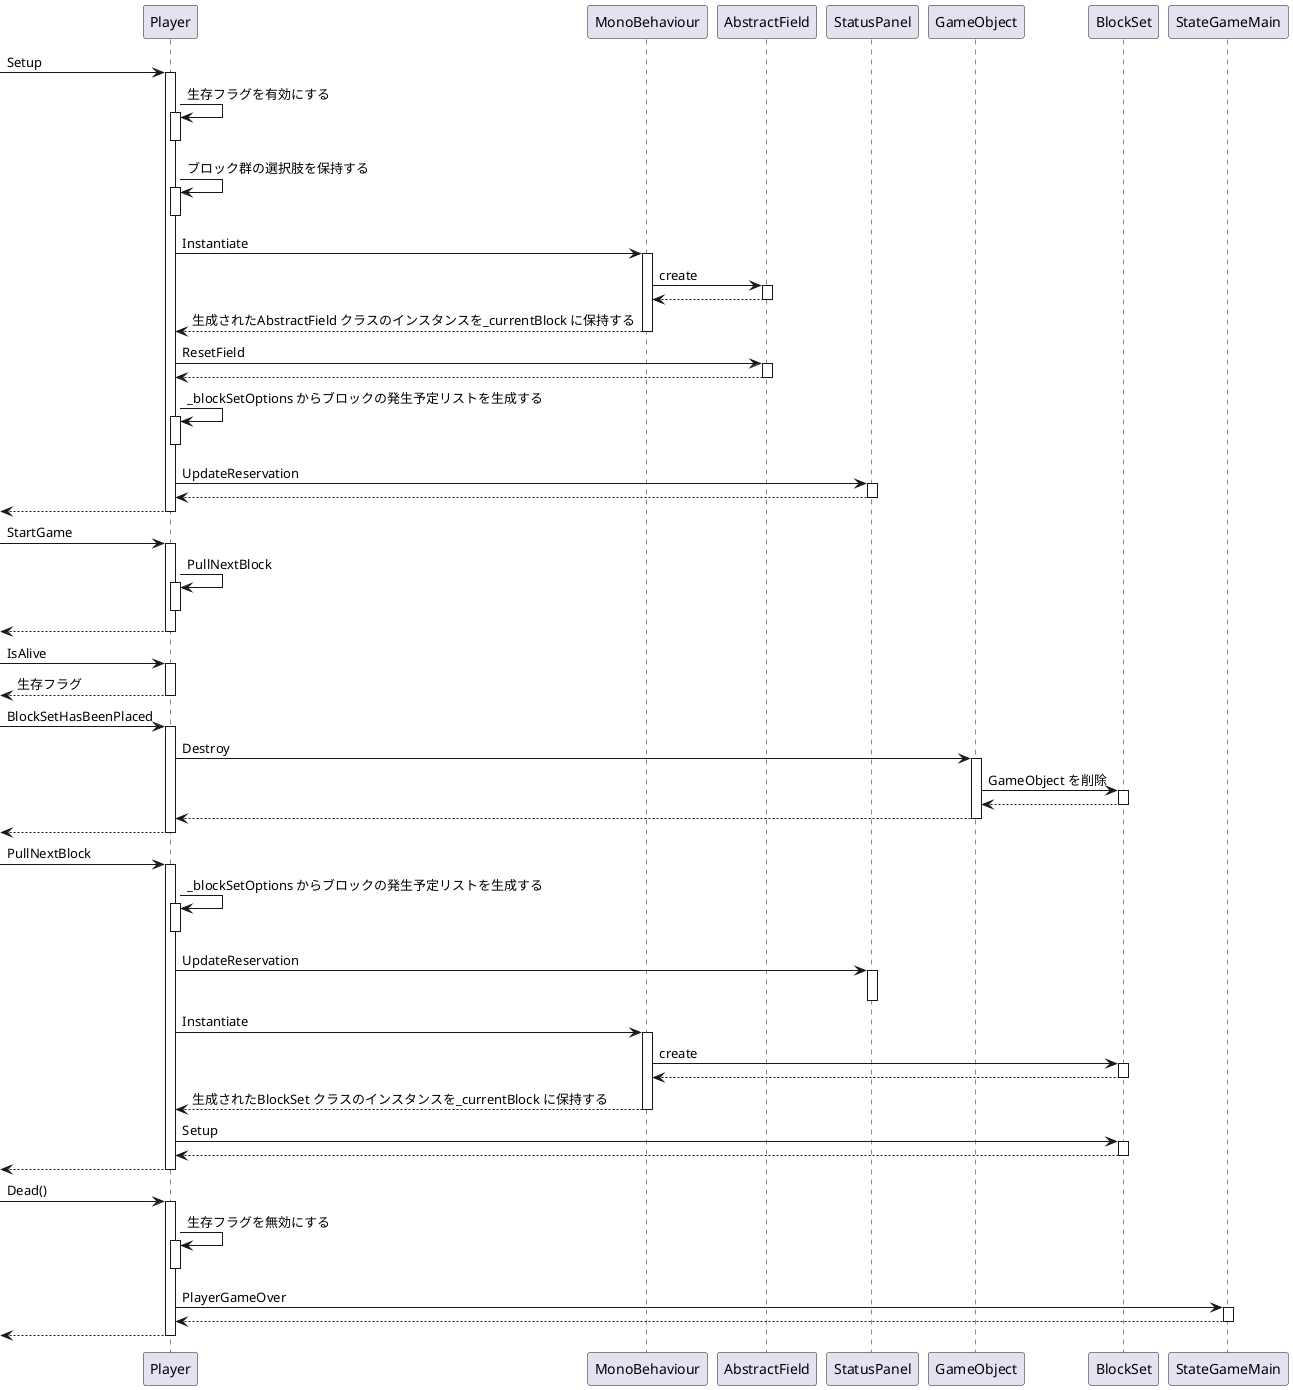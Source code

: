 @startuml

' StatusPanel のインスタンスはPlayer からしかアクセスできないのと、
' 単純な処理しか実行していないため、スタブを用いた試験は一旦見送る

[-> Player : Setup
activate Player
    Player -> Player : 生存フラグを有効にする
    activate Player
    deactivate Player
    Player -> Player : ブロック群の選択肢を保持する
    activate Player
    deactivate Player
    Player -> MonoBehaviour : Instantiate
    activate MonoBehaviour
        MonoBehaviour -> AbstractField : create
        activate AbstractField
            MonoBehaviour <-- AbstractField
        deactivate AbstractField
        Player <-- MonoBehaviour : 生成されたAbstractField クラスのインスタンスを_currentBlock に保持する
    deactivate MonoBehaviour
    Player -> AbstractField : ResetField
    activate AbstractField
        Player <-- AbstractField
    deactivate AbstractField
    Player -> Player : _blockSetOptions からブロックの発生予定リストを生成する
    activate Player
    deactivate Player
    Player -> StatusPanel : UpdateReservation
    activate StatusPanel
        Player <-- StatusPanel
    deactivate StatusPanel
    [<-- Player
deactivate Player

[-> Player : StartGame
activate Player
    Player -> Player : PullNextBlock
    activate Player
    deactivate Player
    [<-- Player
deactivate Player

[-> Player : IsAlive
activate Player
    [<-- Player : 生存フラグ
deactivate Player

[-> Player : BlockSetHasBeenPlaced
activate Player
    Player -> GameObject : Destroy
    activate GameObject
        GameObject -> BlockSet : GameObject を削除
        activate BlockSet
            GameObject <-- BlockSet
        deactivate BlockSet
        Player <-- GameObject
    deactivate GameObject
    [<-- Player
deactivate Player

[-> Player : PullNextBlock
activate Player
    Player -> Player : _blockSetOptions からブロックの発生予定リストを生成する
    activate Player
    deactivate Player
    Player -> StatusPanel : UpdateReservation
    activate StatusPanel
    deactivate StatusPanel
    Player -> MonoBehaviour : Instantiate
    activate MonoBehaviour
        MonoBehaviour -> BlockSet : create
        activate BlockSet
            MonoBehaviour <-- BlockSet
        deactivate BlockSet
        Player <-- MonoBehaviour : 生成されたBlockSet クラスのインスタンスを_currentBlock に保持する
    deactivate MonoBehaviour
    Player -> BlockSet : Setup
    activate BlockSet
        Player <-- BlockSet
    deactivate BlockSet
    [<-- Player
deactivate Player

[-> Player : Dead()
activate Player
    Player -> Player : 生存フラグを無効にする
    activate Player
    deactivate Player
    Player -> StateGameMain : PlayerGameOver
    activate StateGameMain
        Player <-- StateGameMain
    deactivate StateGameMain
    [<-- Player
deactivate Player


@enduml